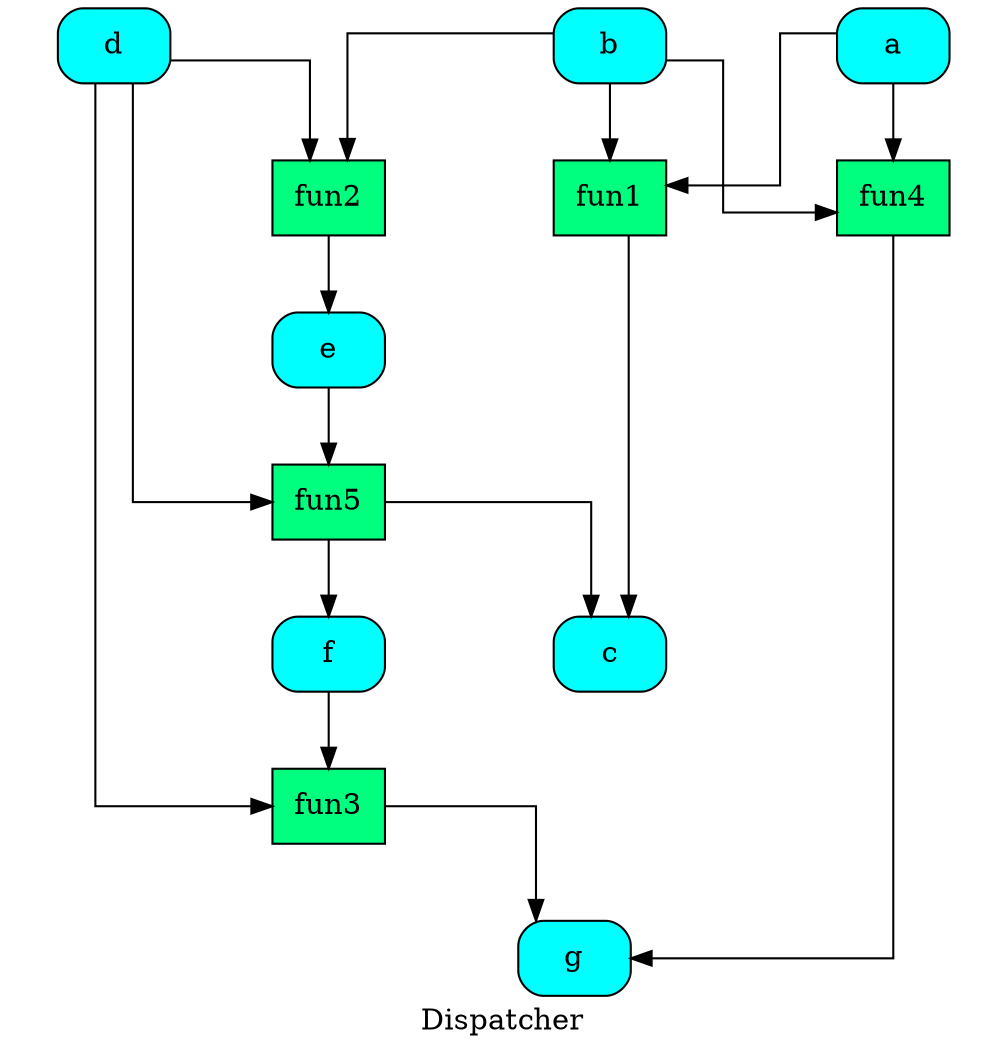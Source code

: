 digraph Dispatcher {
	graph [ratio=1]
	node [style=filled]
	splines = ortho
	label = "Dispatcher"
		"Dispatcher_-7481039629146005952" [label="{ fun5  }" fillcolor=springgreen shape=record]
		Dispatcher_5652171186734028930 [label="{ fun3  }" fillcolor=springgreen shape=record]
		Dispatcher_6978204315916669291 [label="{ a  }" fillcolor=cyan shape=Mrecord]
		"Dispatcher_-4091580544556401716" [label="{ fun4  }" fillcolor=springgreen shape=record]
		"Dispatcher_-9068828303841174803" [label="{ c  }" fillcolor=cyan shape=Mrecord]
		Dispatcher_336007812384011630 [label="{ e  }" fillcolor=cyan shape=Mrecord]
		"Dispatcher_-448473574055771119" [label="{ f  }" fillcolor=cyan shape=Mrecord]
		"Dispatcher_-1607833467933208653" [label="{ g  }" fillcolor=cyan shape=Mrecord]
		Dispatcher_5321415535369325078 [label="{ fun1  }" fillcolor=springgreen shape=record]
		Dispatcher_5471397706553619705 [label="{ d  }" fillcolor=cyan shape=Mrecord]
		Dispatcher_5731122394292607163 [label="{ b  }" fillcolor=cyan shape=Mrecord]
		Dispatcher_8713580508826828349 [label="{ fun2  }" fillcolor=springgreen shape=record]
			"Dispatcher_-7481039629146005952" -> "Dispatcher_-448473574055771119"
			"Dispatcher_-7481039629146005952" -> "Dispatcher_-9068828303841174803"
			Dispatcher_5652171186734028930 -> "Dispatcher_-1607833467933208653"
			Dispatcher_6978204315916669291 -> "Dispatcher_-4091580544556401716"
			Dispatcher_6978204315916669291 -> Dispatcher_5321415535369325078
			"Dispatcher_-4091580544556401716" -> "Dispatcher_-1607833467933208653"
			Dispatcher_336007812384011630 -> "Dispatcher_-7481039629146005952"
			"Dispatcher_-448473574055771119" -> Dispatcher_5652171186734028930
			Dispatcher_5321415535369325078 -> "Dispatcher_-9068828303841174803"
			Dispatcher_5471397706553619705 -> "Dispatcher_-7481039629146005952"
			Dispatcher_5471397706553619705 -> Dispatcher_5652171186734028930
			Dispatcher_5471397706553619705 -> Dispatcher_8713580508826828349
			Dispatcher_5731122394292607163 -> "Dispatcher_-4091580544556401716"
			Dispatcher_5731122394292607163 -> Dispatcher_8713580508826828349
			Dispatcher_5731122394292607163 -> Dispatcher_5321415535369325078
			Dispatcher_8713580508826828349 -> Dispatcher_336007812384011630
}